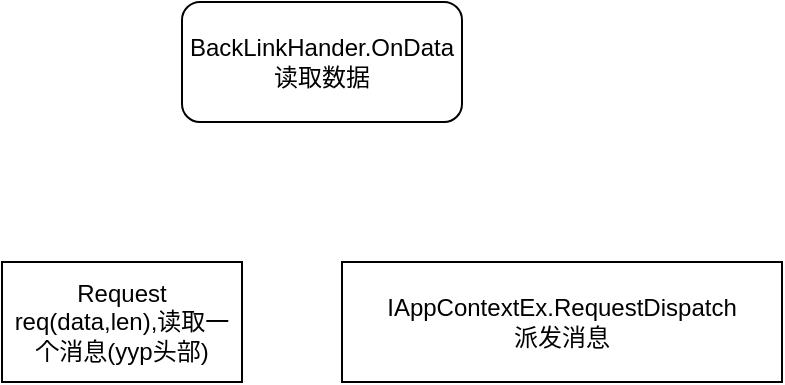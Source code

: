 <mxfile version="20.1.1" type="github">
  <diagram id="lLAGZDM0bcGLHkzx-WZg" name="Page-1">
    <mxGraphModel dx="1088" dy="487" grid="1" gridSize="10" guides="1" tooltips="1" connect="1" arrows="1" fold="1" page="1" pageScale="1" pageWidth="827" pageHeight="1169" math="0" shadow="0">
      <root>
        <mxCell id="0" />
        <mxCell id="1" parent="0" />
        <mxCell id="0FmRQxhHpZ-kqWJhrowM-1" value="BackLinkHander.OnData&lt;br&gt;读取数据" style="rounded=1;whiteSpace=wrap;html=1;" vertex="1" parent="1">
          <mxGeometry x="230" y="70" width="140" height="60" as="geometry" />
        </mxCell>
        <mxCell id="0FmRQxhHpZ-kqWJhrowM-2" value="Request req(data,len),读取一个消息(yyp头部)" style="rounded=0;whiteSpace=wrap;html=1;" vertex="1" parent="1">
          <mxGeometry x="140" y="200" width="120" height="60" as="geometry" />
        </mxCell>
        <mxCell id="0FmRQxhHpZ-kqWJhrowM-3" value="IAppContextEx.RequestDispatch&lt;br&gt;派发消息" style="rounded=0;whiteSpace=wrap;html=1;" vertex="1" parent="1">
          <mxGeometry x="310" y="200" width="220" height="60" as="geometry" />
        </mxCell>
      </root>
    </mxGraphModel>
  </diagram>
</mxfile>
